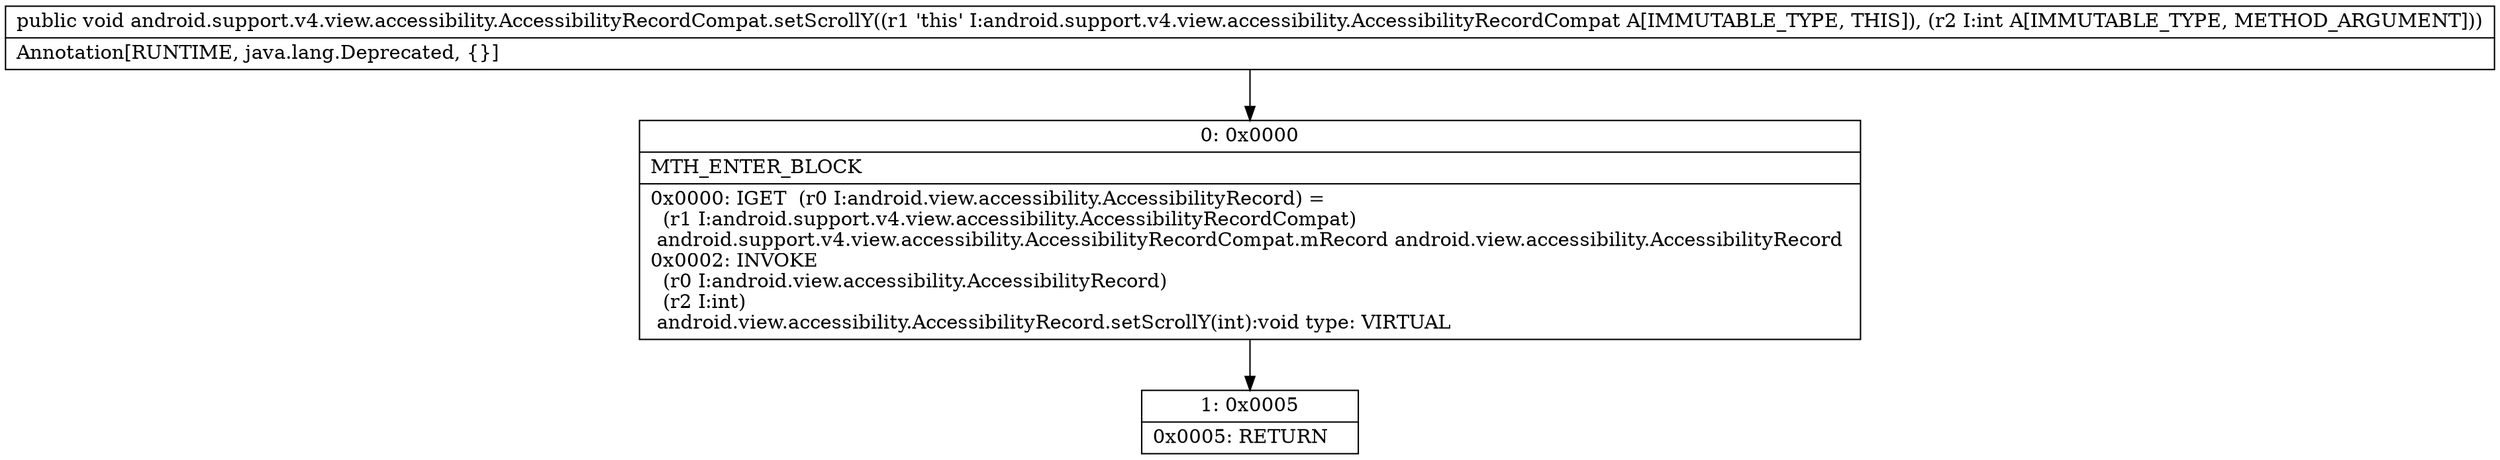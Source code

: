 digraph "CFG forandroid.support.v4.view.accessibility.AccessibilityRecordCompat.setScrollY(I)V" {
Node_0 [shape=record,label="{0\:\ 0x0000|MTH_ENTER_BLOCK\l|0x0000: IGET  (r0 I:android.view.accessibility.AccessibilityRecord) = \l  (r1 I:android.support.v4.view.accessibility.AccessibilityRecordCompat)\l android.support.v4.view.accessibility.AccessibilityRecordCompat.mRecord android.view.accessibility.AccessibilityRecord \l0x0002: INVOKE  \l  (r0 I:android.view.accessibility.AccessibilityRecord)\l  (r2 I:int)\l android.view.accessibility.AccessibilityRecord.setScrollY(int):void type: VIRTUAL \l}"];
Node_1 [shape=record,label="{1\:\ 0x0005|0x0005: RETURN   \l}"];
MethodNode[shape=record,label="{public void android.support.v4.view.accessibility.AccessibilityRecordCompat.setScrollY((r1 'this' I:android.support.v4.view.accessibility.AccessibilityRecordCompat A[IMMUTABLE_TYPE, THIS]), (r2 I:int A[IMMUTABLE_TYPE, METHOD_ARGUMENT]))  | Annotation[RUNTIME, java.lang.Deprecated, \{\}]\l}"];
MethodNode -> Node_0;
Node_0 -> Node_1;
}

